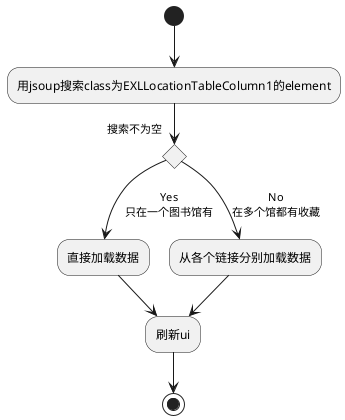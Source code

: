 @startuml
(*)  --> "用jsoup搜索class为EXLLocationTableColumn1的element"
If "搜索不为空" then
--> [Yes\n只在一个图书馆有] "直接加载数据"
--> "刷新ui"
-->(*)
else
--> [No\n在多个馆都有收藏] "从各个链接分别加载数据"
--> "刷新ui"
@enduml